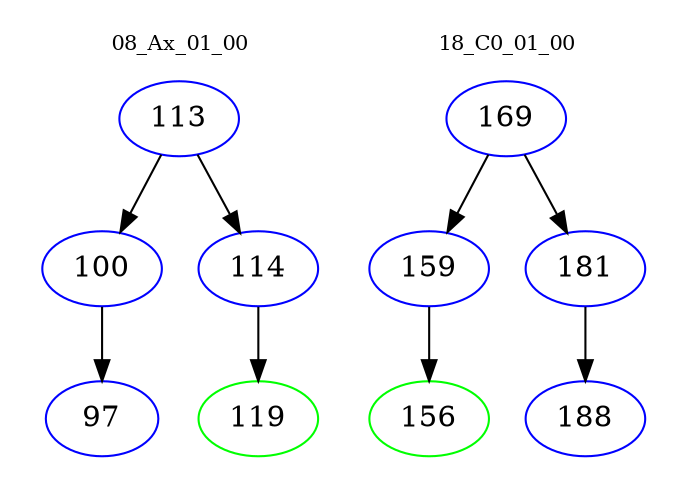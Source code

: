 digraph{
subgraph cluster_0 {
color = white
label = "08_Ax_01_00";
fontsize=10;
T0_113 [label="113", color="blue"]
T0_113 -> T0_100 [color="black"]
T0_100 [label="100", color="blue"]
T0_100 -> T0_97 [color="black"]
T0_97 [label="97", color="blue"]
T0_113 -> T0_114 [color="black"]
T0_114 [label="114", color="blue"]
T0_114 -> T0_119 [color="black"]
T0_119 [label="119", color="green"]
}
subgraph cluster_1 {
color = white
label = "18_C0_01_00";
fontsize=10;
T1_169 [label="169", color="blue"]
T1_169 -> T1_159 [color="black"]
T1_159 [label="159", color="blue"]
T1_159 -> T1_156 [color="black"]
T1_156 [label="156", color="green"]
T1_169 -> T1_181 [color="black"]
T1_181 [label="181", color="blue"]
T1_181 -> T1_188 [color="black"]
T1_188 [label="188", color="blue"]
}
}
